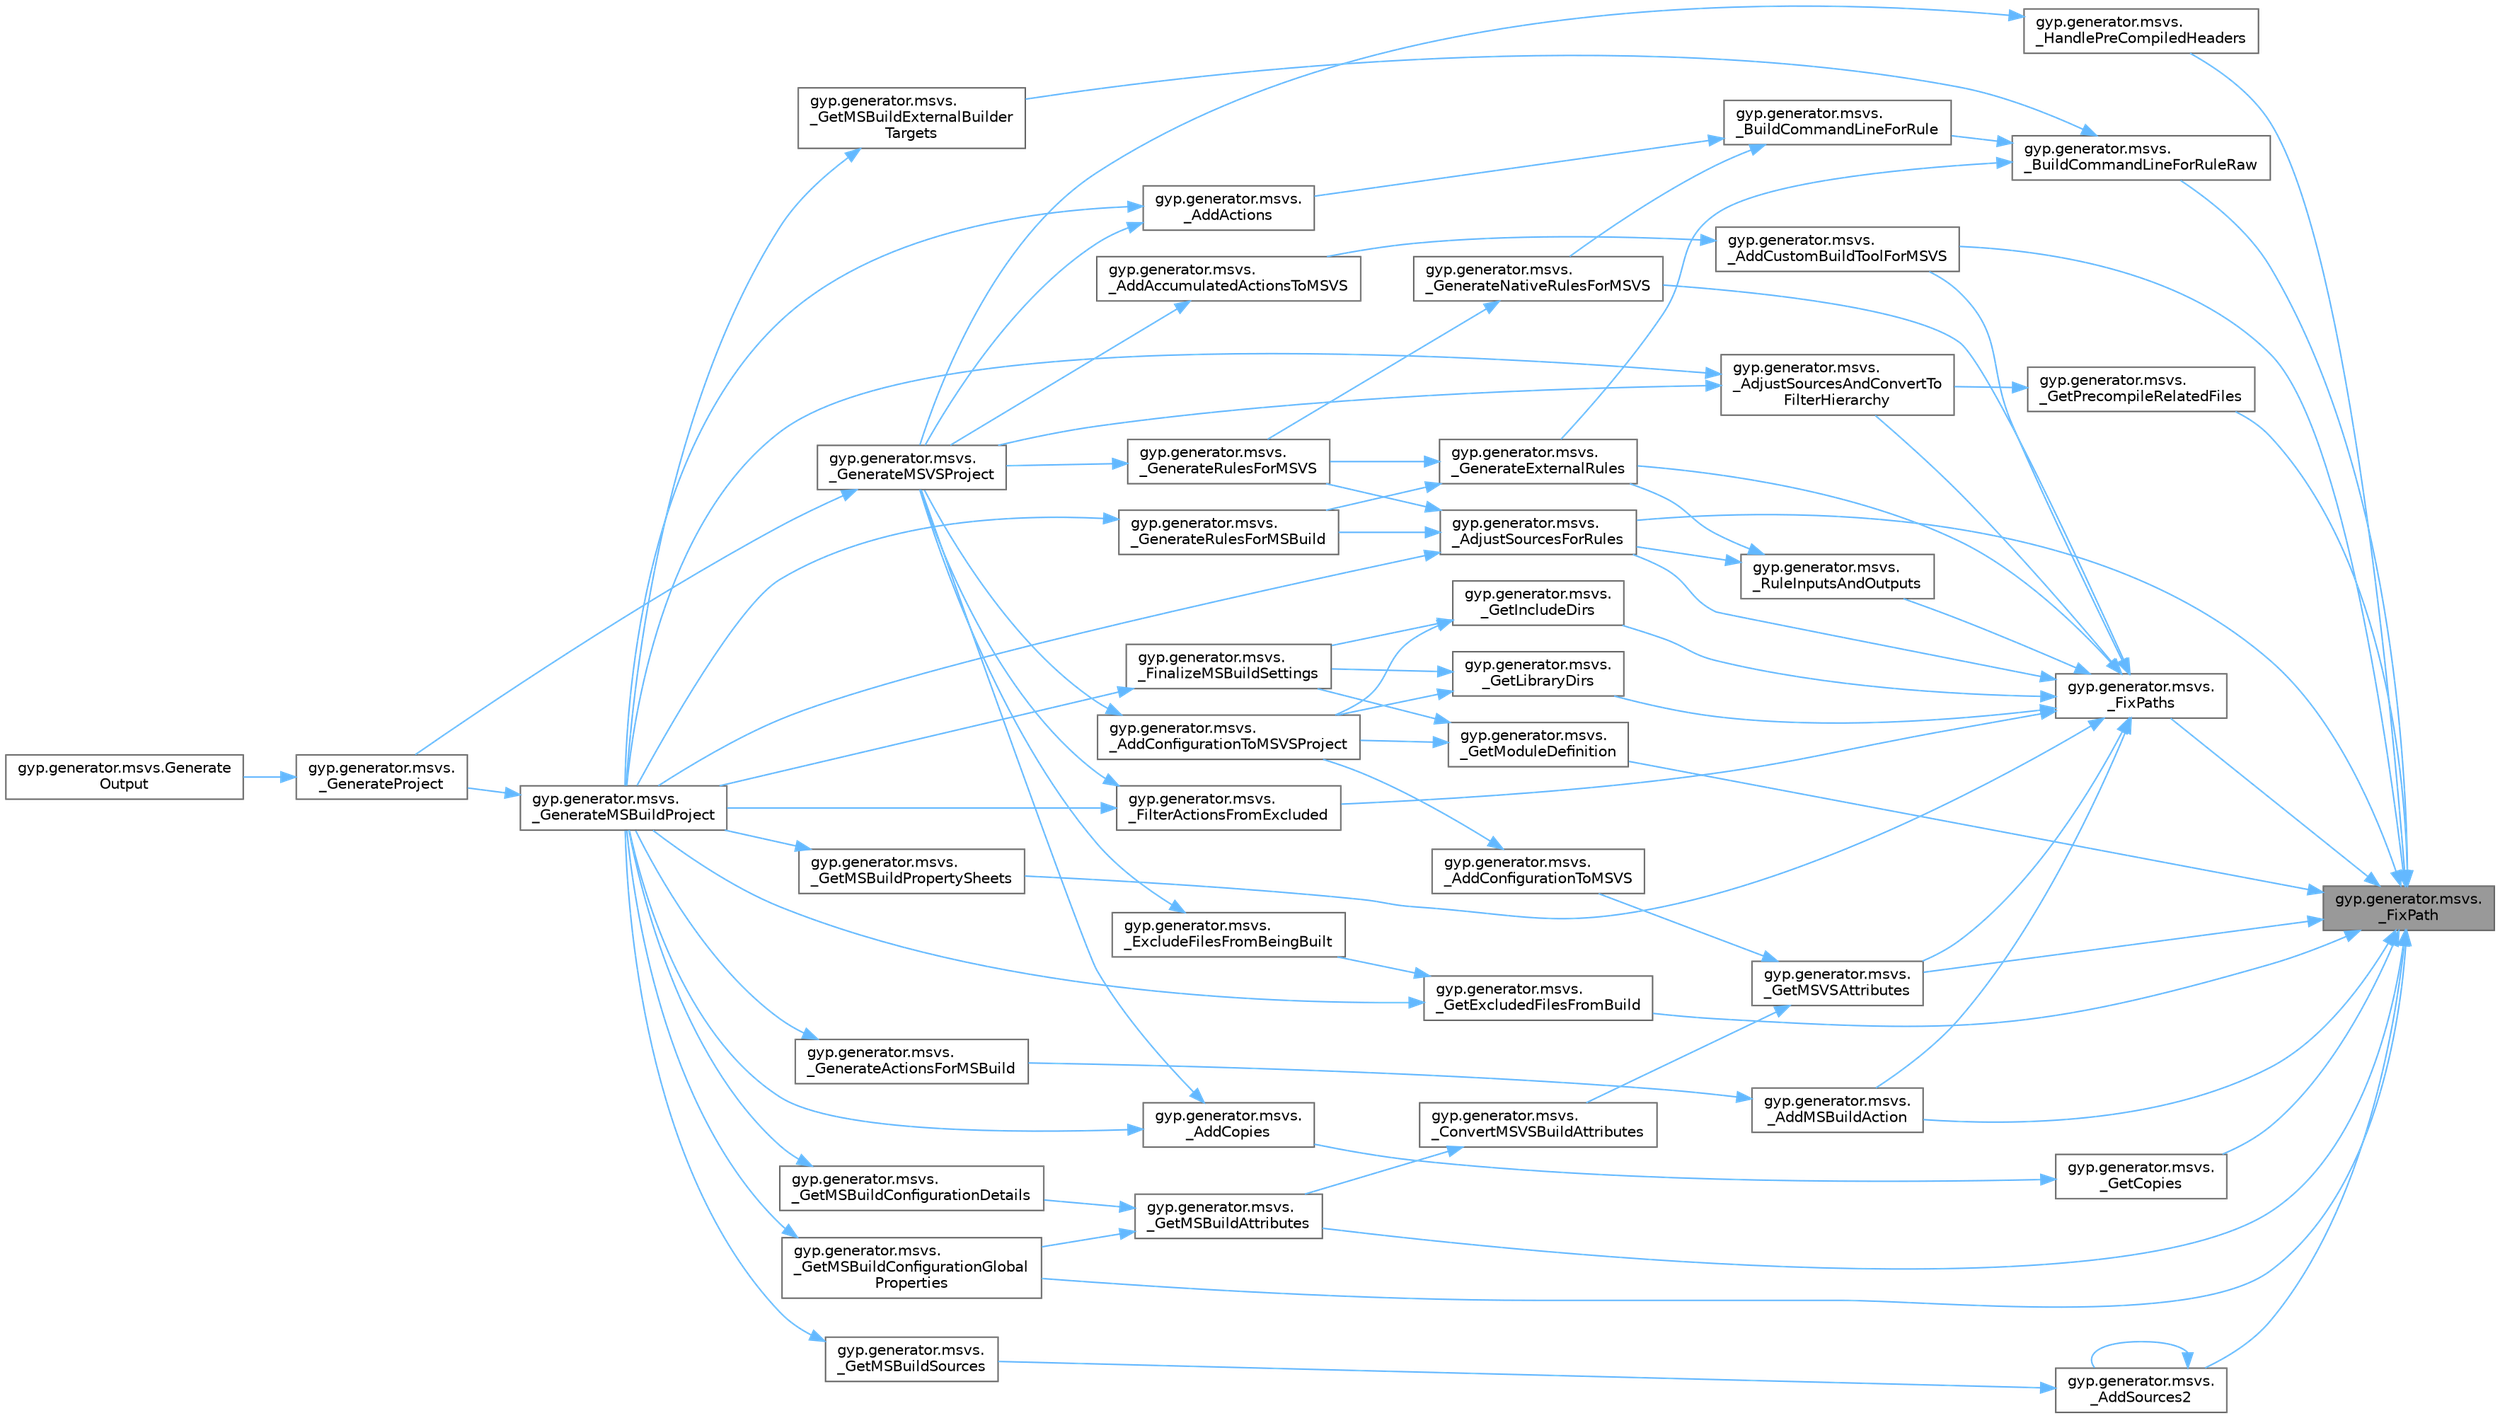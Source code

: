 digraph "gyp.generator.msvs._FixPath"
{
 // LATEX_PDF_SIZE
  bgcolor="transparent";
  edge [fontname=Helvetica,fontsize=10,labelfontname=Helvetica,labelfontsize=10];
  node [fontname=Helvetica,fontsize=10,shape=box,height=0.2,width=0.4];
  rankdir="RL";
  Node1 [id="Node000001",label="gyp.generator.msvs.\l_FixPath",height=0.2,width=0.4,color="gray40", fillcolor="grey60", style="filled", fontcolor="black",tooltip=" "];
  Node1 -> Node2 [id="edge1_Node000001_Node000002",dir="back",color="steelblue1",style="solid",tooltip=" "];
  Node2 [id="Node000002",label="gyp.generator.msvs.\l_AddCustomBuildToolForMSVS",height=0.2,width=0.4,color="grey40", fillcolor="white", style="filled",URL="$namespacegyp_1_1generator_1_1msvs.html#ac45b034a0381b41b1bb350c77649865a",tooltip=" "];
  Node2 -> Node3 [id="edge2_Node000002_Node000003",dir="back",color="steelblue1",style="solid",tooltip=" "];
  Node3 [id="Node000003",label="gyp.generator.msvs.\l_AddAccumulatedActionsToMSVS",height=0.2,width=0.4,color="grey40", fillcolor="white", style="filled",URL="$namespacegyp_1_1generator_1_1msvs.html#a47a43a4e2c9b53aed29dbff8ba562890",tooltip=" "];
  Node3 -> Node4 [id="edge3_Node000003_Node000004",dir="back",color="steelblue1",style="solid",tooltip=" "];
  Node4 [id="Node000004",label="gyp.generator.msvs.\l_GenerateMSVSProject",height=0.2,width=0.4,color="grey40", fillcolor="white", style="filled",URL="$namespacegyp_1_1generator_1_1msvs.html#a268d226163f5e4919aaec418830d5cd7",tooltip=" "];
  Node4 -> Node5 [id="edge4_Node000004_Node000005",dir="back",color="steelblue1",style="solid",tooltip=" "];
  Node5 [id="Node000005",label="gyp.generator.msvs.\l_GenerateProject",height=0.2,width=0.4,color="grey40", fillcolor="white", style="filled",URL="$namespacegyp_1_1generator_1_1msvs.html#ae09f81b7e8fe941859ba514b2f705e15",tooltip=" "];
  Node5 -> Node6 [id="edge5_Node000005_Node000006",dir="back",color="steelblue1",style="solid",tooltip=" "];
  Node6 [id="Node000006",label="gyp.generator.msvs.Generate\lOutput",height=0.2,width=0.4,color="grey40", fillcolor="white", style="filled",URL="$namespacegyp_1_1generator_1_1msvs.html#a21d574f84e4435e486de18fb7df08225",tooltip=" "];
  Node1 -> Node7 [id="edge6_Node000001_Node000007",dir="back",color="steelblue1",style="solid",tooltip=" "];
  Node7 [id="Node000007",label="gyp.generator.msvs.\l_AddMSBuildAction",height=0.2,width=0.4,color="grey40", fillcolor="white", style="filled",URL="$namespacegyp_1_1generator_1_1msvs.html#a6524a14a4f5066d1f42617e1a49995e5",tooltip=" "];
  Node7 -> Node8 [id="edge7_Node000007_Node000008",dir="back",color="steelblue1",style="solid",tooltip=" "];
  Node8 [id="Node000008",label="gyp.generator.msvs.\l_GenerateActionsForMSBuild",height=0.2,width=0.4,color="grey40", fillcolor="white", style="filled",URL="$namespacegyp_1_1generator_1_1msvs.html#acc75339ab9b8d1656aa13b9f3b771d1e",tooltip=" "];
  Node8 -> Node9 [id="edge8_Node000008_Node000009",dir="back",color="steelblue1",style="solid",tooltip=" "];
  Node9 [id="Node000009",label="gyp.generator.msvs.\l_GenerateMSBuildProject",height=0.2,width=0.4,color="grey40", fillcolor="white", style="filled",URL="$namespacegyp_1_1generator_1_1msvs.html#aeb1077579205b1c7411346014477ad84",tooltip=" "];
  Node9 -> Node5 [id="edge9_Node000009_Node000005",dir="back",color="steelblue1",style="solid",tooltip=" "];
  Node1 -> Node10 [id="edge10_Node000001_Node000010",dir="back",color="steelblue1",style="solid",tooltip=" "];
  Node10 [id="Node000010",label="gyp.generator.msvs.\l_AddSources2",height=0.2,width=0.4,color="grey40", fillcolor="white", style="filled",URL="$namespacegyp_1_1generator_1_1msvs.html#a4fdd01d8321b747bf86b1d8a613e1021",tooltip=" "];
  Node10 -> Node10 [id="edge11_Node000010_Node000010",dir="back",color="steelblue1",style="solid",tooltip=" "];
  Node10 -> Node11 [id="edge12_Node000010_Node000011",dir="back",color="steelblue1",style="solid",tooltip=" "];
  Node11 [id="Node000011",label="gyp.generator.msvs.\l_GetMSBuildSources",height=0.2,width=0.4,color="grey40", fillcolor="white", style="filled",URL="$namespacegyp_1_1generator_1_1msvs.html#aefbda6539b90e41c098da8e2ca3f6611",tooltip=" "];
  Node11 -> Node9 [id="edge13_Node000011_Node000009",dir="back",color="steelblue1",style="solid",tooltip=" "];
  Node1 -> Node12 [id="edge14_Node000001_Node000012",dir="back",color="steelblue1",style="solid",tooltip=" "];
  Node12 [id="Node000012",label="gyp.generator.msvs.\l_AdjustSourcesForRules",height=0.2,width=0.4,color="grey40", fillcolor="white", style="filled",URL="$namespacegyp_1_1generator_1_1msvs.html#a5dbb1dc3aadc8929bfb48430fa5c7f8c",tooltip=" "];
  Node12 -> Node9 [id="edge15_Node000012_Node000009",dir="back",color="steelblue1",style="solid",tooltip=" "];
  Node12 -> Node13 [id="edge16_Node000012_Node000013",dir="back",color="steelblue1",style="solid",tooltip=" "];
  Node13 [id="Node000013",label="gyp.generator.msvs.\l_GenerateRulesForMSBuild",height=0.2,width=0.4,color="grey40", fillcolor="white", style="filled",URL="$namespacegyp_1_1generator_1_1msvs.html#a8445f59fefa190cfb78b34d7c638d90e",tooltip=" "];
  Node13 -> Node9 [id="edge17_Node000013_Node000009",dir="back",color="steelblue1",style="solid",tooltip=" "];
  Node12 -> Node14 [id="edge18_Node000012_Node000014",dir="back",color="steelblue1",style="solid",tooltip=" "];
  Node14 [id="Node000014",label="gyp.generator.msvs.\l_GenerateRulesForMSVS",height=0.2,width=0.4,color="grey40", fillcolor="white", style="filled",URL="$namespacegyp_1_1generator_1_1msvs.html#a9b07d19a2a7c9cb0f97269d619326a7a",tooltip=" "];
  Node14 -> Node4 [id="edge19_Node000014_Node000004",dir="back",color="steelblue1",style="solid",tooltip=" "];
  Node1 -> Node15 [id="edge20_Node000001_Node000015",dir="back",color="steelblue1",style="solid",tooltip=" "];
  Node15 [id="Node000015",label="gyp.generator.msvs.\l_BuildCommandLineForRuleRaw",height=0.2,width=0.4,color="grey40", fillcolor="white", style="filled",URL="$namespacegyp_1_1generator_1_1msvs.html#a89ff52e85195b4b46800299bb236c670",tooltip=" "];
  Node15 -> Node16 [id="edge21_Node000015_Node000016",dir="back",color="steelblue1",style="solid",tooltip=" "];
  Node16 [id="Node000016",label="gyp.generator.msvs.\l_BuildCommandLineForRule",height=0.2,width=0.4,color="grey40", fillcolor="white", style="filled",URL="$namespacegyp_1_1generator_1_1msvs.html#a9e3e350b064512f7865c75aadb99363b",tooltip=" "];
  Node16 -> Node17 [id="edge22_Node000016_Node000017",dir="back",color="steelblue1",style="solid",tooltip=" "];
  Node17 [id="Node000017",label="gyp.generator.msvs.\l_AddActions",height=0.2,width=0.4,color="grey40", fillcolor="white", style="filled",URL="$namespacegyp_1_1generator_1_1msvs.html#af53f258fd96281947a8ffca524de72c3",tooltip=" "];
  Node17 -> Node9 [id="edge23_Node000017_Node000009",dir="back",color="steelblue1",style="solid",tooltip=" "];
  Node17 -> Node4 [id="edge24_Node000017_Node000004",dir="back",color="steelblue1",style="solid",tooltip=" "];
  Node16 -> Node18 [id="edge25_Node000016_Node000018",dir="back",color="steelblue1",style="solid",tooltip=" "];
  Node18 [id="Node000018",label="gyp.generator.msvs.\l_GenerateNativeRulesForMSVS",height=0.2,width=0.4,color="grey40", fillcolor="white", style="filled",URL="$namespacegyp_1_1generator_1_1msvs.html#aedb18f1ffab963e20fb3ec86363d9ec8",tooltip=" "];
  Node18 -> Node14 [id="edge26_Node000018_Node000014",dir="back",color="steelblue1",style="solid",tooltip=" "];
  Node15 -> Node19 [id="edge27_Node000015_Node000019",dir="back",color="steelblue1",style="solid",tooltip=" "];
  Node19 [id="Node000019",label="gyp.generator.msvs.\l_GenerateExternalRules",height=0.2,width=0.4,color="grey40", fillcolor="white", style="filled",URL="$namespacegyp_1_1generator_1_1msvs.html#a04717648f4f88231b2c7677dd56e9a6a",tooltip=" "];
  Node19 -> Node13 [id="edge28_Node000019_Node000013",dir="back",color="steelblue1",style="solid",tooltip=" "];
  Node19 -> Node14 [id="edge29_Node000019_Node000014",dir="back",color="steelblue1",style="solid",tooltip=" "];
  Node15 -> Node20 [id="edge30_Node000015_Node000020",dir="back",color="steelblue1",style="solid",tooltip=" "];
  Node20 [id="Node000020",label="gyp.generator.msvs.\l_GetMSBuildExternalBuilder\lTargets",height=0.2,width=0.4,color="grey40", fillcolor="white", style="filled",URL="$namespacegyp_1_1generator_1_1msvs.html#acb56bfed7d7c1a51586eda031d8335f6",tooltip=" "];
  Node20 -> Node9 [id="edge31_Node000020_Node000009",dir="back",color="steelblue1",style="solid",tooltip=" "];
  Node1 -> Node21 [id="edge32_Node000001_Node000021",dir="back",color="steelblue1",style="solid",tooltip=" "];
  Node21 [id="Node000021",label="gyp.generator.msvs.\l_FixPaths",height=0.2,width=0.4,color="grey40", fillcolor="white", style="filled",URL="$namespacegyp_1_1generator_1_1msvs.html#abe0103864b6f70b3c1ab25521cb1f1d0",tooltip=" "];
  Node21 -> Node2 [id="edge33_Node000021_Node000002",dir="back",color="steelblue1",style="solid",tooltip=" "];
  Node21 -> Node7 [id="edge34_Node000021_Node000007",dir="back",color="steelblue1",style="solid",tooltip=" "];
  Node21 -> Node22 [id="edge35_Node000021_Node000022",dir="back",color="steelblue1",style="solid",tooltip=" "];
  Node22 [id="Node000022",label="gyp.generator.msvs.\l_AdjustSourcesAndConvertTo\lFilterHierarchy",height=0.2,width=0.4,color="grey40", fillcolor="white", style="filled",URL="$namespacegyp_1_1generator_1_1msvs.html#ab16b2be7323bc19e0f170632e8e32afb",tooltip=" "];
  Node22 -> Node9 [id="edge36_Node000022_Node000009",dir="back",color="steelblue1",style="solid",tooltip=" "];
  Node22 -> Node4 [id="edge37_Node000022_Node000004",dir="back",color="steelblue1",style="solid",tooltip=" "];
  Node21 -> Node12 [id="edge38_Node000021_Node000012",dir="back",color="steelblue1",style="solid",tooltip=" "];
  Node21 -> Node23 [id="edge39_Node000021_Node000023",dir="back",color="steelblue1",style="solid",tooltip=" "];
  Node23 [id="Node000023",label="gyp.generator.msvs.\l_FilterActionsFromExcluded",height=0.2,width=0.4,color="grey40", fillcolor="white", style="filled",URL="$namespacegyp_1_1generator_1_1msvs.html#aaa8857e6fa22b25e432c3fca3774b7c6",tooltip=" "];
  Node23 -> Node9 [id="edge40_Node000023_Node000009",dir="back",color="steelblue1",style="solid",tooltip=" "];
  Node23 -> Node4 [id="edge41_Node000023_Node000004",dir="back",color="steelblue1",style="solid",tooltip=" "];
  Node21 -> Node19 [id="edge42_Node000021_Node000019",dir="back",color="steelblue1",style="solid",tooltip=" "];
  Node21 -> Node18 [id="edge43_Node000021_Node000018",dir="back",color="steelblue1",style="solid",tooltip=" "];
  Node21 -> Node24 [id="edge44_Node000021_Node000024",dir="back",color="steelblue1",style="solid",tooltip=" "];
  Node24 [id="Node000024",label="gyp.generator.msvs.\l_GetIncludeDirs",height=0.2,width=0.4,color="grey40", fillcolor="white", style="filled",URL="$namespacegyp_1_1generator_1_1msvs.html#aaa5b9ae9fc219edb86b5c2c7725e2e08",tooltip=" "];
  Node24 -> Node25 [id="edge45_Node000024_Node000025",dir="back",color="steelblue1",style="solid",tooltip=" "];
  Node25 [id="Node000025",label="gyp.generator.msvs.\l_AddConfigurationToMSVSProject",height=0.2,width=0.4,color="grey40", fillcolor="white", style="filled",URL="$namespacegyp_1_1generator_1_1msvs.html#a6da5b84267bb1412fa27adac728acb95",tooltip=" "];
  Node25 -> Node4 [id="edge46_Node000025_Node000004",dir="back",color="steelblue1",style="solid",tooltip=" "];
  Node24 -> Node26 [id="edge47_Node000024_Node000026",dir="back",color="steelblue1",style="solid",tooltip=" "];
  Node26 [id="Node000026",label="gyp.generator.msvs.\l_FinalizeMSBuildSettings",height=0.2,width=0.4,color="grey40", fillcolor="white", style="filled",URL="$namespacegyp_1_1generator_1_1msvs.html#a2314045affd45176cfd834b8ae2e4919",tooltip=" "];
  Node26 -> Node9 [id="edge48_Node000026_Node000009",dir="back",color="steelblue1",style="solid",tooltip=" "];
  Node21 -> Node27 [id="edge49_Node000021_Node000027",dir="back",color="steelblue1",style="solid",tooltip=" "];
  Node27 [id="Node000027",label="gyp.generator.msvs.\l_GetLibraryDirs",height=0.2,width=0.4,color="grey40", fillcolor="white", style="filled",URL="$namespacegyp_1_1generator_1_1msvs.html#ab56a34c837f449609ca2ac9ec8755478",tooltip=" "];
  Node27 -> Node25 [id="edge50_Node000027_Node000025",dir="back",color="steelblue1",style="solid",tooltip=" "];
  Node27 -> Node26 [id="edge51_Node000027_Node000026",dir="back",color="steelblue1",style="solid",tooltip=" "];
  Node21 -> Node28 [id="edge52_Node000021_Node000028",dir="back",color="steelblue1",style="solid",tooltip=" "];
  Node28 [id="Node000028",label="gyp.generator.msvs.\l_GetMSBuildPropertySheets",height=0.2,width=0.4,color="grey40", fillcolor="white", style="filled",URL="$namespacegyp_1_1generator_1_1msvs.html#a942094df7445bb2b1c33dcd7cc061643",tooltip=" "];
  Node28 -> Node9 [id="edge53_Node000028_Node000009",dir="back",color="steelblue1",style="solid",tooltip=" "];
  Node21 -> Node29 [id="edge54_Node000021_Node000029",dir="back",color="steelblue1",style="solid",tooltip=" "];
  Node29 [id="Node000029",label="gyp.generator.msvs.\l_GetMSVSAttributes",height=0.2,width=0.4,color="grey40", fillcolor="white", style="filled",URL="$namespacegyp_1_1generator_1_1msvs.html#a9365678124bfae8620bc06066a586f8d",tooltip=" "];
  Node29 -> Node30 [id="edge55_Node000029_Node000030",dir="back",color="steelblue1",style="solid",tooltip=" "];
  Node30 [id="Node000030",label="gyp.generator.msvs.\l_AddConfigurationToMSVS",height=0.2,width=0.4,color="grey40", fillcolor="white", style="filled",URL="$namespacegyp_1_1generator_1_1msvs.html#ad2b885c019c007de10fd6229d889acc2",tooltip=" "];
  Node30 -> Node25 [id="edge56_Node000030_Node000025",dir="back",color="steelblue1",style="solid",tooltip=" "];
  Node29 -> Node31 [id="edge57_Node000029_Node000031",dir="back",color="steelblue1",style="solid",tooltip=" "];
  Node31 [id="Node000031",label="gyp.generator.msvs.\l_ConvertMSVSBuildAttributes",height=0.2,width=0.4,color="grey40", fillcolor="white", style="filled",URL="$namespacegyp_1_1generator_1_1msvs.html#a7e6eeb63c22d9446c49add8dc6cb30d7",tooltip=" "];
  Node31 -> Node32 [id="edge58_Node000031_Node000032",dir="back",color="steelblue1",style="solid",tooltip=" "];
  Node32 [id="Node000032",label="gyp.generator.msvs.\l_GetMSBuildAttributes",height=0.2,width=0.4,color="grey40", fillcolor="white", style="filled",URL="$namespacegyp_1_1generator_1_1msvs.html#a9a0217ce2b1d495054915bb5530d5e52",tooltip=" "];
  Node32 -> Node33 [id="edge59_Node000032_Node000033",dir="back",color="steelblue1",style="solid",tooltip=" "];
  Node33 [id="Node000033",label="gyp.generator.msvs.\l_GetMSBuildConfigurationDetails",height=0.2,width=0.4,color="grey40", fillcolor="white", style="filled",URL="$namespacegyp_1_1generator_1_1msvs.html#a0ba5a2fe3fd703a9f65dd1c6c60e113d",tooltip=" "];
  Node33 -> Node9 [id="edge60_Node000033_Node000009",dir="back",color="steelblue1",style="solid",tooltip=" "];
  Node32 -> Node34 [id="edge61_Node000032_Node000034",dir="back",color="steelblue1",style="solid",tooltip=" "];
  Node34 [id="Node000034",label="gyp.generator.msvs.\l_GetMSBuildConfigurationGlobal\lProperties",height=0.2,width=0.4,color="grey40", fillcolor="white", style="filled",URL="$namespacegyp_1_1generator_1_1msvs.html#abd5b8b050cf550e95eb2bc988f17c10a",tooltip=" "];
  Node34 -> Node9 [id="edge62_Node000034_Node000009",dir="back",color="steelblue1",style="solid",tooltip=" "];
  Node21 -> Node35 [id="edge63_Node000021_Node000035",dir="back",color="steelblue1",style="solid",tooltip=" "];
  Node35 [id="Node000035",label="gyp.generator.msvs.\l_RuleInputsAndOutputs",height=0.2,width=0.4,color="grey40", fillcolor="white", style="filled",URL="$namespacegyp_1_1generator_1_1msvs.html#a407ec9312af202a2c8cd9b5d67e8264b",tooltip=" "];
  Node35 -> Node12 [id="edge64_Node000035_Node000012",dir="back",color="steelblue1",style="solid",tooltip=" "];
  Node35 -> Node19 [id="edge65_Node000035_Node000019",dir="back",color="steelblue1",style="solid",tooltip=" "];
  Node1 -> Node36 [id="edge66_Node000001_Node000036",dir="back",color="steelblue1",style="solid",tooltip=" "];
  Node36 [id="Node000036",label="gyp.generator.msvs.\l_GetCopies",height=0.2,width=0.4,color="grey40", fillcolor="white", style="filled",URL="$namespacegyp_1_1generator_1_1msvs.html#a5853ca36178846735c15c20311713233",tooltip=" "];
  Node36 -> Node37 [id="edge67_Node000036_Node000037",dir="back",color="steelblue1",style="solid",tooltip=" "];
  Node37 [id="Node000037",label="gyp.generator.msvs.\l_AddCopies",height=0.2,width=0.4,color="grey40", fillcolor="white", style="filled",URL="$namespacegyp_1_1generator_1_1msvs.html#acbd46fbec39458c454fcd6f0ef98e019",tooltip=" "];
  Node37 -> Node9 [id="edge68_Node000037_Node000009",dir="back",color="steelblue1",style="solid",tooltip=" "];
  Node37 -> Node4 [id="edge69_Node000037_Node000004",dir="back",color="steelblue1",style="solid",tooltip=" "];
  Node1 -> Node38 [id="edge70_Node000001_Node000038",dir="back",color="steelblue1",style="solid",tooltip=" "];
  Node38 [id="Node000038",label="gyp.generator.msvs.\l_GetExcludedFilesFromBuild",height=0.2,width=0.4,color="grey40", fillcolor="white", style="filled",URL="$namespacegyp_1_1generator_1_1msvs.html#a0a4dc065cf8c132c4a482fb6e5e59a86",tooltip=" "];
  Node38 -> Node39 [id="edge71_Node000038_Node000039",dir="back",color="steelblue1",style="solid",tooltip=" "];
  Node39 [id="Node000039",label="gyp.generator.msvs.\l_ExcludeFilesFromBeingBuilt",height=0.2,width=0.4,color="grey40", fillcolor="white", style="filled",URL="$namespacegyp_1_1generator_1_1msvs.html#a173d23ba06fa102b00d2b24308347bf5",tooltip=" "];
  Node39 -> Node4 [id="edge72_Node000039_Node000004",dir="back",color="steelblue1",style="solid",tooltip=" "];
  Node38 -> Node9 [id="edge73_Node000038_Node000009",dir="back",color="steelblue1",style="solid",tooltip=" "];
  Node1 -> Node40 [id="edge74_Node000001_Node000040",dir="back",color="steelblue1",style="solid",tooltip=" "];
  Node40 [id="Node000040",label="gyp.generator.msvs.\l_GetModuleDefinition",height=0.2,width=0.4,color="grey40", fillcolor="white", style="filled",URL="$namespacegyp_1_1generator_1_1msvs.html#ac5fa6d2d137bb751cdffbd3575038d24",tooltip=" "];
  Node40 -> Node25 [id="edge75_Node000040_Node000025",dir="back",color="steelblue1",style="solid",tooltip=" "];
  Node40 -> Node26 [id="edge76_Node000040_Node000026",dir="back",color="steelblue1",style="solid",tooltip=" "];
  Node1 -> Node32 [id="edge77_Node000001_Node000032",dir="back",color="steelblue1",style="solid",tooltip=" "];
  Node1 -> Node34 [id="edge78_Node000001_Node000034",dir="back",color="steelblue1",style="solid",tooltip=" "];
  Node1 -> Node29 [id="edge79_Node000001_Node000029",dir="back",color="steelblue1",style="solid",tooltip=" "];
  Node1 -> Node41 [id="edge80_Node000001_Node000041",dir="back",color="steelblue1",style="solid",tooltip=" "];
  Node41 [id="Node000041",label="gyp.generator.msvs.\l_GetPrecompileRelatedFiles",height=0.2,width=0.4,color="grey40", fillcolor="white", style="filled",URL="$namespacegyp_1_1generator_1_1msvs.html#aec9374070b04ddab2788204cff916790",tooltip=" "];
  Node41 -> Node22 [id="edge81_Node000041_Node000022",dir="back",color="steelblue1",style="solid",tooltip=" "];
  Node1 -> Node42 [id="edge82_Node000001_Node000042",dir="back",color="steelblue1",style="solid",tooltip=" "];
  Node42 [id="Node000042",label="gyp.generator.msvs.\l_HandlePreCompiledHeaders",height=0.2,width=0.4,color="grey40", fillcolor="white", style="filled",URL="$namespacegyp_1_1generator_1_1msvs.html#acb28fcf8b7977e8dfbe3fb1438008e08",tooltip=" "];
  Node42 -> Node4 [id="edge83_Node000042_Node000004",dir="back",color="steelblue1",style="solid",tooltip=" "];
}
